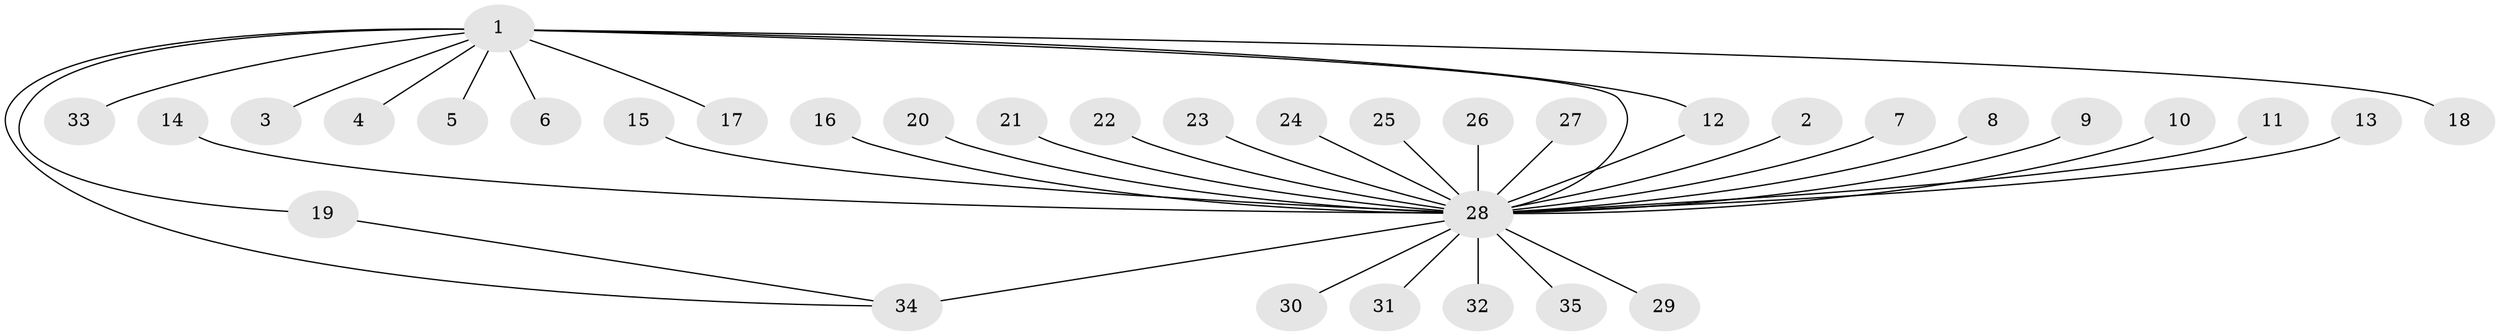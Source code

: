 // original degree distribution, {5: 0.028985507246376812, 9: 0.014492753623188406, 24: 0.014492753623188406, 2: 0.2753623188405797, 1: 0.5652173913043478, 6: 0.014492753623188406, 10: 0.014492753623188406, 3: 0.028985507246376812, 4: 0.043478260869565216}
// Generated by graph-tools (version 1.1) at 2025/49/03/09/25 03:49:49]
// undirected, 35 vertices, 37 edges
graph export_dot {
graph [start="1"]
  node [color=gray90,style=filled];
  1;
  2;
  3;
  4;
  5;
  6;
  7;
  8;
  9;
  10;
  11;
  12;
  13;
  14;
  15;
  16;
  17;
  18;
  19;
  20;
  21;
  22;
  23;
  24;
  25;
  26;
  27;
  28;
  29;
  30;
  31;
  32;
  33;
  34;
  35;
  1 -- 3 [weight=1.0];
  1 -- 4 [weight=1.0];
  1 -- 5 [weight=1.0];
  1 -- 6 [weight=1.0];
  1 -- 12 [weight=1.0];
  1 -- 17 [weight=1.0];
  1 -- 18 [weight=1.0];
  1 -- 19 [weight=1.0];
  1 -- 28 [weight=2.0];
  1 -- 33 [weight=1.0];
  1 -- 34 [weight=1.0];
  2 -- 28 [weight=1.0];
  7 -- 28 [weight=1.0];
  8 -- 28 [weight=1.0];
  9 -- 28 [weight=1.0];
  10 -- 28 [weight=1.0];
  11 -- 28 [weight=1.0];
  12 -- 28 [weight=1.0];
  13 -- 28 [weight=1.0];
  14 -- 28 [weight=1.0];
  15 -- 28 [weight=1.0];
  16 -- 28 [weight=1.0];
  19 -- 34 [weight=1.0];
  20 -- 28 [weight=1.0];
  21 -- 28 [weight=1.0];
  22 -- 28 [weight=1.0];
  23 -- 28 [weight=1.0];
  24 -- 28 [weight=1.0];
  25 -- 28 [weight=1.0];
  26 -- 28 [weight=1.0];
  27 -- 28 [weight=1.0];
  28 -- 29 [weight=1.0];
  28 -- 30 [weight=1.0];
  28 -- 31 [weight=1.0];
  28 -- 32 [weight=1.0];
  28 -- 34 [weight=2.0];
  28 -- 35 [weight=1.0];
}
